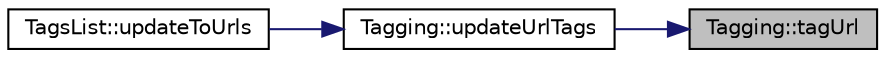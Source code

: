 digraph "Tagging::tagUrl"
{
 // INTERACTIVE_SVG=YES
 // LATEX_PDF_SIZE
  edge [fontname="Helvetica",fontsize="10",labelfontname="Helvetica",labelfontsize="10"];
  node [fontname="Helvetica",fontsize="10",shape=record];
  rankdir="RL";
  Node303 [label="Tagging::tagUrl",height=0.2,width=0.4,color="black", fillcolor="grey75", style="filled", fontcolor="black",tooltip=" "];
  Node303 -> Node304 [dir="back",color="midnightblue",fontsize="10",style="solid",fontname="Helvetica"];
  Node304 [label="Tagging::updateUrlTags",height=0.2,width=0.4,color="black", fillcolor="white", style="filled",URL="$class_tagging.html#a631b0021514fd73853208fa93af73d57",tooltip=" "];
  Node304 -> Node305 [dir="back",color="midnightblue",fontsize="10",style="solid",fontname="Helvetica"];
  Node305 [label="TagsList::updateToUrls",height=0.2,width=0.4,color="black", fillcolor="white", style="filled",URL="$class_tags_list.html#a2cabbc71124d6c58a033076ad2c27181",tooltip=" "];
}
